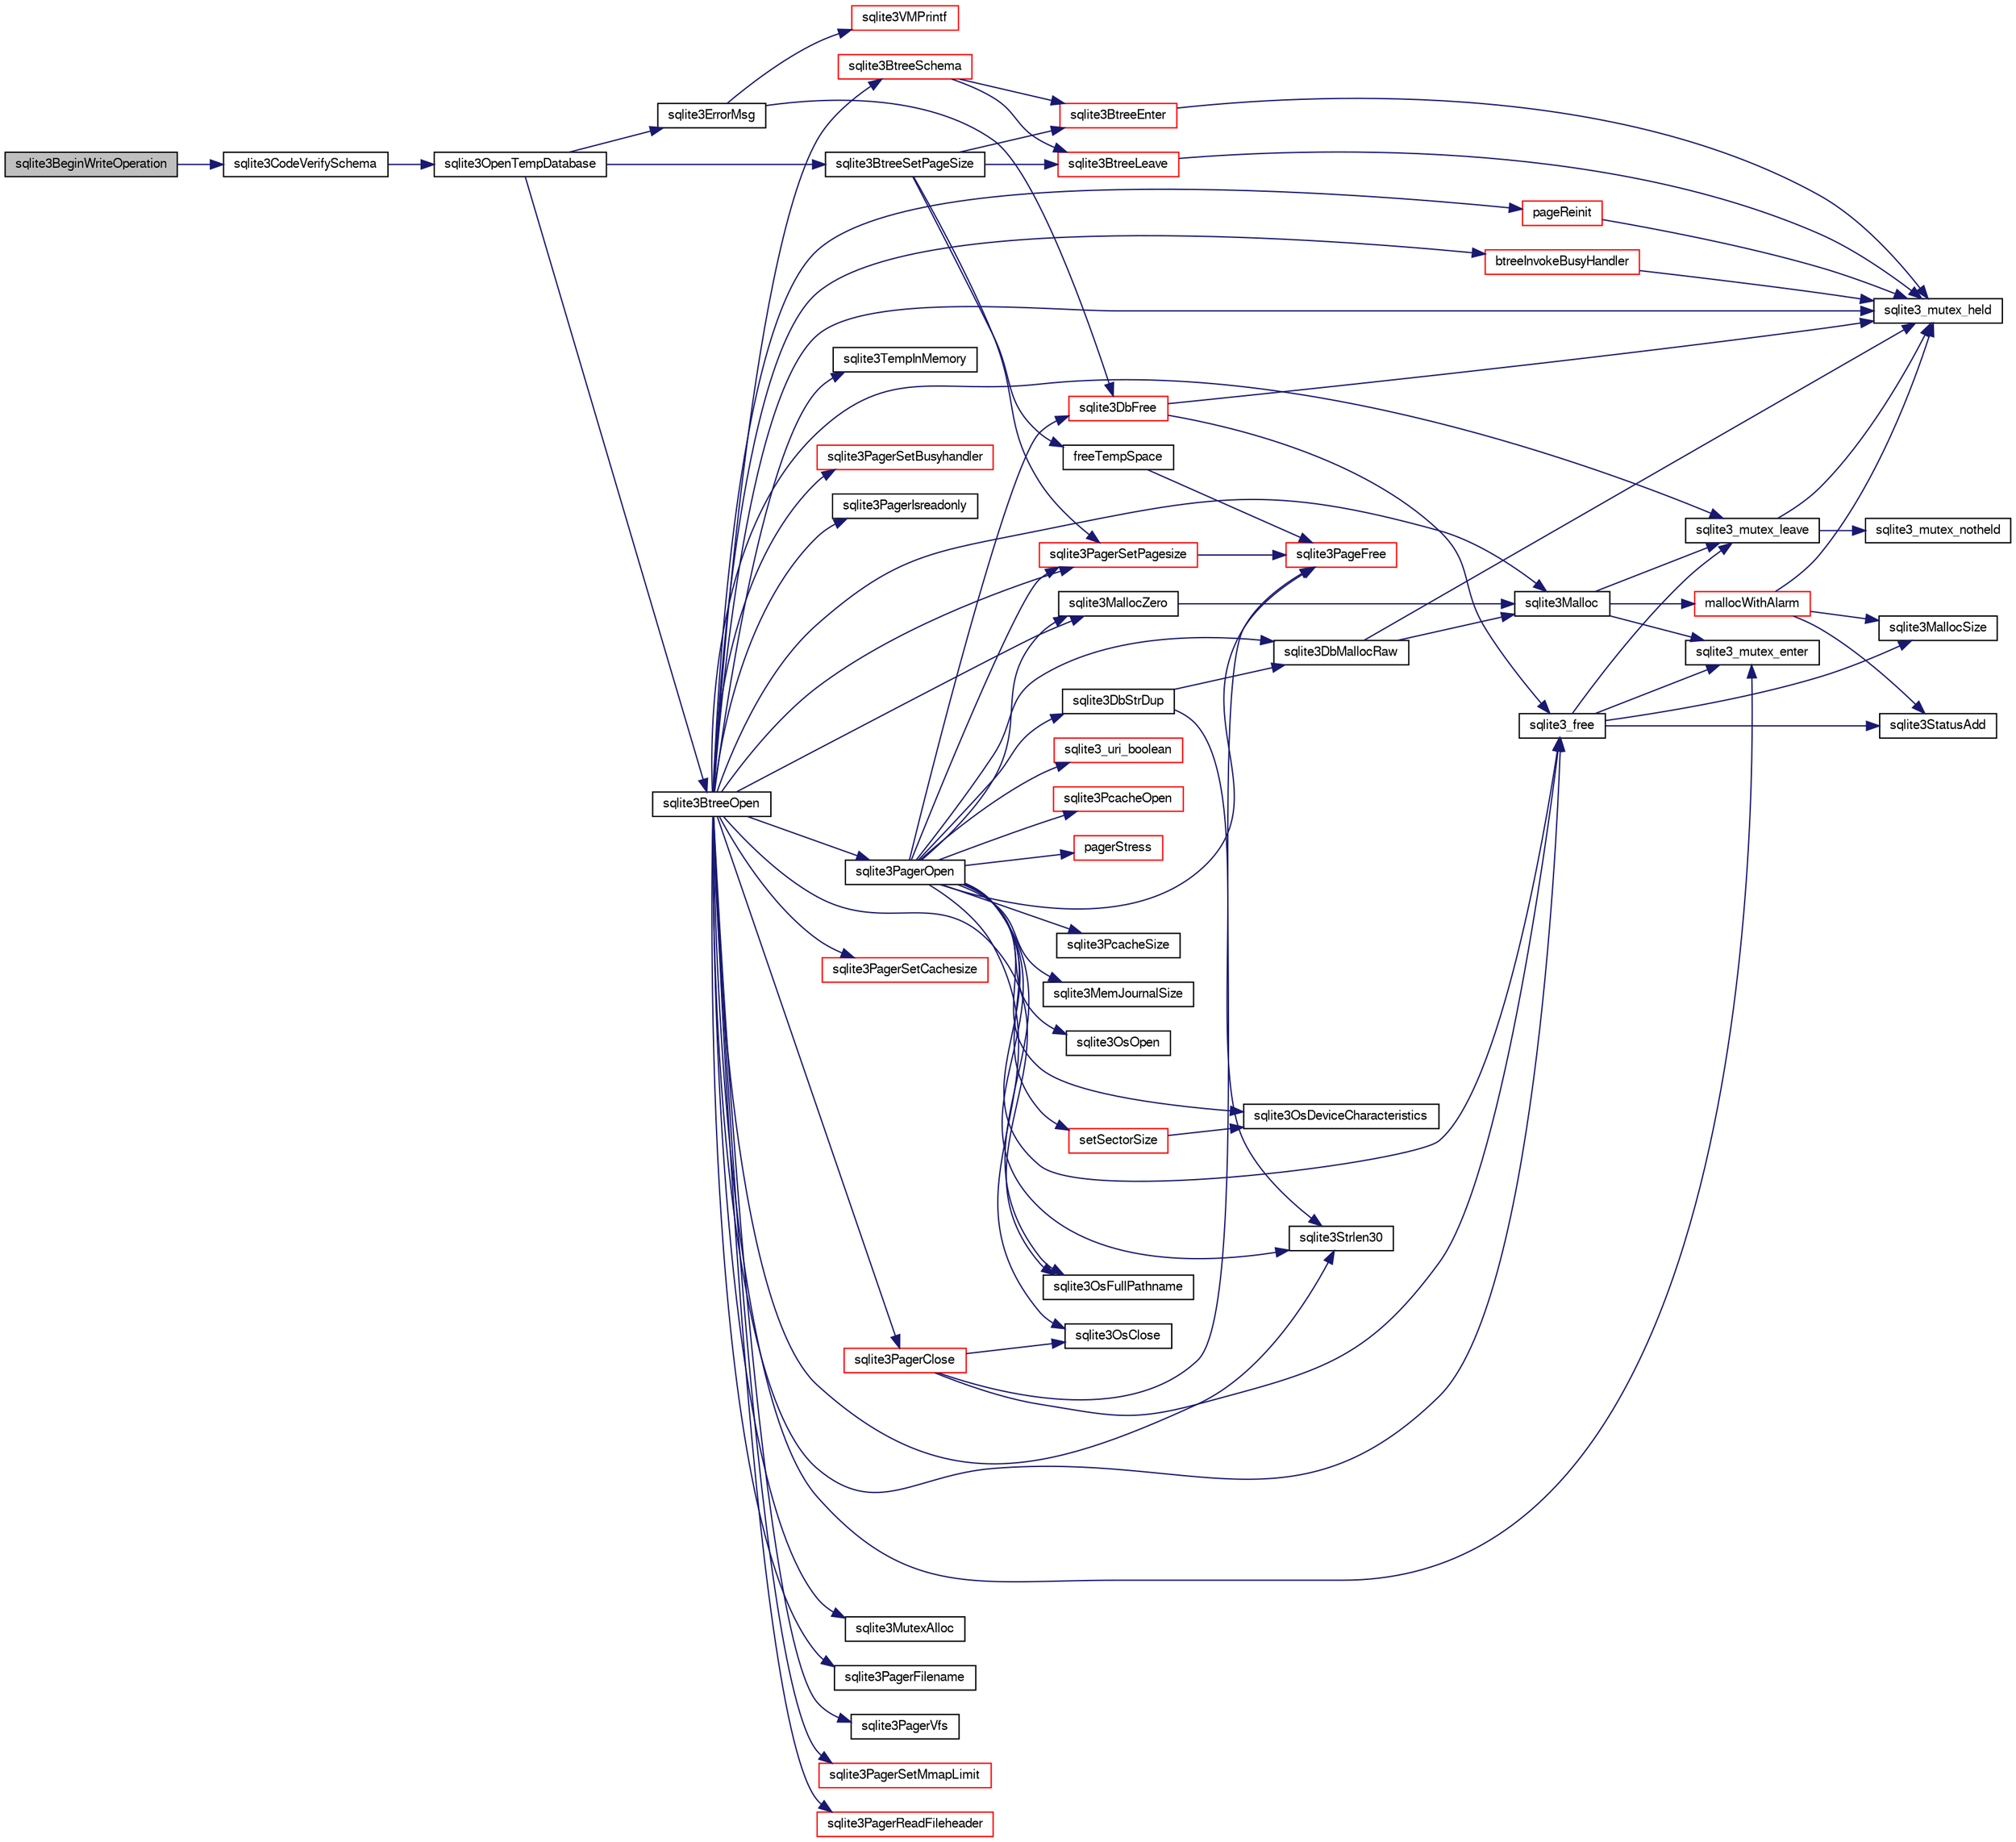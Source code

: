 digraph "sqlite3BeginWriteOperation"
{
  edge [fontname="FreeSans",fontsize="10",labelfontname="FreeSans",labelfontsize="10"];
  node [fontname="FreeSans",fontsize="10",shape=record];
  rankdir="LR";
  Node430475 [label="sqlite3BeginWriteOperation",height=0.2,width=0.4,color="black", fillcolor="grey75", style="filled", fontcolor="black"];
  Node430475 -> Node430476 [color="midnightblue",fontsize="10",style="solid",fontname="FreeSans"];
  Node430476 [label="sqlite3CodeVerifySchema",height=0.2,width=0.4,color="black", fillcolor="white", style="filled",URL="$sqlite3_8c.html#ad9d8708d96f8416ec59ebf41c57000f9"];
  Node430476 -> Node430477 [color="midnightblue",fontsize="10",style="solid",fontname="FreeSans"];
  Node430477 [label="sqlite3OpenTempDatabase",height=0.2,width=0.4,color="black", fillcolor="white", style="filled",URL="$sqlite3_8c.html#aaf3088380b731428b72d3b5777f93755"];
  Node430477 -> Node430478 [color="midnightblue",fontsize="10",style="solid",fontname="FreeSans"];
  Node430478 [label="sqlite3BtreeOpen",height=0.2,width=0.4,color="black", fillcolor="white", style="filled",URL="$sqlite3_8c.html#a13dcb44dc34af6ce9d38de9c5aa975f9"];
  Node430478 -> Node430479 [color="midnightblue",fontsize="10",style="solid",fontname="FreeSans"];
  Node430479 [label="sqlite3TempInMemory",height=0.2,width=0.4,color="black", fillcolor="white", style="filled",URL="$sqlite3_8c.html#a458449cdb4a6ca29650deb8af285a511"];
  Node430478 -> Node430480 [color="midnightblue",fontsize="10",style="solid",fontname="FreeSans"];
  Node430480 [label="sqlite3_mutex_held",height=0.2,width=0.4,color="black", fillcolor="white", style="filled",URL="$sqlite3_8c.html#acf77da68932b6bc163c5e68547ecc3e7"];
  Node430478 -> Node430481 [color="midnightblue",fontsize="10",style="solid",fontname="FreeSans"];
  Node430481 [label="sqlite3MallocZero",height=0.2,width=0.4,color="black", fillcolor="white", style="filled",URL="$sqlite3_8c.html#ab3e07a30b9b5471f9f5e8f9cb7229934"];
  Node430481 -> Node430482 [color="midnightblue",fontsize="10",style="solid",fontname="FreeSans"];
  Node430482 [label="sqlite3Malloc",height=0.2,width=0.4,color="black", fillcolor="white", style="filled",URL="$sqlite3_8c.html#a361a2eaa846b1885f123abe46f5d8b2b"];
  Node430482 -> Node430483 [color="midnightblue",fontsize="10",style="solid",fontname="FreeSans"];
  Node430483 [label="sqlite3_mutex_enter",height=0.2,width=0.4,color="black", fillcolor="white", style="filled",URL="$sqlite3_8c.html#a1c12cde690bd89f104de5cbad12a6bf5"];
  Node430482 -> Node430484 [color="midnightblue",fontsize="10",style="solid",fontname="FreeSans"];
  Node430484 [label="mallocWithAlarm",height=0.2,width=0.4,color="red", fillcolor="white", style="filled",URL="$sqlite3_8c.html#ab070d5cf8e48ec8a6a43cf025d48598b"];
  Node430484 -> Node430480 [color="midnightblue",fontsize="10",style="solid",fontname="FreeSans"];
  Node430484 -> Node430490 [color="midnightblue",fontsize="10",style="solid",fontname="FreeSans"];
  Node430490 [label="sqlite3MallocSize",height=0.2,width=0.4,color="black", fillcolor="white", style="filled",URL="$sqlite3_8c.html#acf5d2a5f35270bafb050bd2def576955"];
  Node430484 -> Node430491 [color="midnightblue",fontsize="10",style="solid",fontname="FreeSans"];
  Node430491 [label="sqlite3StatusAdd",height=0.2,width=0.4,color="black", fillcolor="white", style="filled",URL="$sqlite3_8c.html#afa029f93586aeab4cc85360905dae9cd"];
  Node430482 -> Node430488 [color="midnightblue",fontsize="10",style="solid",fontname="FreeSans"];
  Node430488 [label="sqlite3_mutex_leave",height=0.2,width=0.4,color="black", fillcolor="white", style="filled",URL="$sqlite3_8c.html#a5838d235601dbd3c1fa993555c6bcc93"];
  Node430488 -> Node430480 [color="midnightblue",fontsize="10",style="solid",fontname="FreeSans"];
  Node430488 -> Node430489 [color="midnightblue",fontsize="10",style="solid",fontname="FreeSans"];
  Node430489 [label="sqlite3_mutex_notheld",height=0.2,width=0.4,color="black", fillcolor="white", style="filled",URL="$sqlite3_8c.html#a83967c837c1c000d3b5adcfaa688f5dc"];
  Node430478 -> Node430482 [color="midnightblue",fontsize="10",style="solid",fontname="FreeSans"];
  Node430478 -> Node430492 [color="midnightblue",fontsize="10",style="solid",fontname="FreeSans"];
  Node430492 [label="sqlite3_free",height=0.2,width=0.4,color="black", fillcolor="white", style="filled",URL="$sqlite3_8c.html#a6552349e36a8a691af5487999ab09519"];
  Node430492 -> Node430483 [color="midnightblue",fontsize="10",style="solid",fontname="FreeSans"];
  Node430492 -> Node430491 [color="midnightblue",fontsize="10",style="solid",fontname="FreeSans"];
  Node430492 -> Node430490 [color="midnightblue",fontsize="10",style="solid",fontname="FreeSans"];
  Node430492 -> Node430488 [color="midnightblue",fontsize="10",style="solid",fontname="FreeSans"];
  Node430478 -> Node430493 [color="midnightblue",fontsize="10",style="solid",fontname="FreeSans"];
  Node430493 [label="sqlite3Strlen30",height=0.2,width=0.4,color="black", fillcolor="white", style="filled",URL="$sqlite3_8c.html#a3dcd80ba41f1a308193dee74857b62a7"];
  Node430478 -> Node430494 [color="midnightblue",fontsize="10",style="solid",fontname="FreeSans"];
  Node430494 [label="sqlite3OsFullPathname",height=0.2,width=0.4,color="black", fillcolor="white", style="filled",URL="$sqlite3_8c.html#a0456d8c8b3e7990b6e1c4ea93b9a8c17"];
  Node430478 -> Node430495 [color="midnightblue",fontsize="10",style="solid",fontname="FreeSans"];
  Node430495 [label="sqlite3MutexAlloc",height=0.2,width=0.4,color="black", fillcolor="white", style="filled",URL="$sqlite3_8c.html#a0e3f432ee581f6876b590e7ad7e84e19"];
  Node430478 -> Node430483 [color="midnightblue",fontsize="10",style="solid",fontname="FreeSans"];
  Node430478 -> Node430496 [color="midnightblue",fontsize="10",style="solid",fontname="FreeSans"];
  Node430496 [label="sqlite3PagerFilename",height=0.2,width=0.4,color="black", fillcolor="white", style="filled",URL="$sqlite3_8c.html#af9905ce64f499b4e908ec64e65730584"];
  Node430478 -> Node430497 [color="midnightblue",fontsize="10",style="solid",fontname="FreeSans"];
  Node430497 [label="sqlite3PagerVfs",height=0.2,width=0.4,color="black", fillcolor="white", style="filled",URL="$sqlite3_8c.html#a622fab679471aea91602568271c08222"];
  Node430478 -> Node430488 [color="midnightblue",fontsize="10",style="solid",fontname="FreeSans"];
  Node430478 -> Node430498 [color="midnightblue",fontsize="10",style="solid",fontname="FreeSans"];
  Node430498 [label="sqlite3PagerOpen",height=0.2,width=0.4,color="black", fillcolor="white", style="filled",URL="$sqlite3_8c.html#a5b4a74e8a1754922c482b7af19b30611"];
  Node430498 -> Node430499 [color="midnightblue",fontsize="10",style="solid",fontname="FreeSans"];
  Node430499 [label="sqlite3PcacheSize",height=0.2,width=0.4,color="black", fillcolor="white", style="filled",URL="$sqlite3_8c.html#abd3ccb97700f81bf482c44b66fb00cdb"];
  Node430498 -> Node430500 [color="midnightblue",fontsize="10",style="solid",fontname="FreeSans"];
  Node430500 [label="sqlite3MemJournalSize",height=0.2,width=0.4,color="black", fillcolor="white", style="filled",URL="$sqlite3_8c.html#a467faa8c56423e1d71f1edcdf788ea01"];
  Node430498 -> Node430501 [color="midnightblue",fontsize="10",style="solid",fontname="FreeSans"];
  Node430501 [label="sqlite3DbStrDup",height=0.2,width=0.4,color="black", fillcolor="white", style="filled",URL="$sqlite3_8c.html#a0ec4772ee6de7316ecd1e6cabb1beeef"];
  Node430501 -> Node430493 [color="midnightblue",fontsize="10",style="solid",fontname="FreeSans"];
  Node430501 -> Node430502 [color="midnightblue",fontsize="10",style="solid",fontname="FreeSans"];
  Node430502 [label="sqlite3DbMallocRaw",height=0.2,width=0.4,color="black", fillcolor="white", style="filled",URL="$sqlite3_8c.html#abbe8be0cf7175e11ddc3e2218fad924e"];
  Node430502 -> Node430480 [color="midnightblue",fontsize="10",style="solid",fontname="FreeSans"];
  Node430502 -> Node430482 [color="midnightblue",fontsize="10",style="solid",fontname="FreeSans"];
  Node430498 -> Node430493 [color="midnightblue",fontsize="10",style="solid",fontname="FreeSans"];
  Node430498 -> Node430502 [color="midnightblue",fontsize="10",style="solid",fontname="FreeSans"];
  Node430498 -> Node430494 [color="midnightblue",fontsize="10",style="solid",fontname="FreeSans"];
  Node430498 -> Node430503 [color="midnightblue",fontsize="10",style="solid",fontname="FreeSans"];
  Node430503 [label="sqlite3DbFree",height=0.2,width=0.4,color="red", fillcolor="white", style="filled",URL="$sqlite3_8c.html#ac70ab821a6607b4a1b909582dc37a069"];
  Node430503 -> Node430480 [color="midnightblue",fontsize="10",style="solid",fontname="FreeSans"];
  Node430503 -> Node430492 [color="midnightblue",fontsize="10",style="solid",fontname="FreeSans"];
  Node430498 -> Node430481 [color="midnightblue",fontsize="10",style="solid",fontname="FreeSans"];
  Node430498 -> Node430507 [color="midnightblue",fontsize="10",style="solid",fontname="FreeSans"];
  Node430507 [label="sqlite3OsOpen",height=0.2,width=0.4,color="black", fillcolor="white", style="filled",URL="$sqlite3_8c.html#a12a1f3451e28f9cecd19cf0bb4f8f416"];
  Node430498 -> Node430508 [color="midnightblue",fontsize="10",style="solid",fontname="FreeSans"];
  Node430508 [label="sqlite3OsDeviceCharacteristics",height=0.2,width=0.4,color="black", fillcolor="white", style="filled",URL="$sqlite3_8c.html#a251e030ce1bd2e552bc2dd66b1ac36d0"];
  Node430498 -> Node430509 [color="midnightblue",fontsize="10",style="solid",fontname="FreeSans"];
  Node430509 [label="setSectorSize",height=0.2,width=0.4,color="red", fillcolor="white", style="filled",URL="$sqlite3_8c.html#ae5c96f9f828df3cd795fe591b788ce35"];
  Node430509 -> Node430508 [color="midnightblue",fontsize="10",style="solid",fontname="FreeSans"];
  Node430498 -> Node430512 [color="midnightblue",fontsize="10",style="solid",fontname="FreeSans"];
  Node430512 [label="sqlite3_uri_boolean",height=0.2,width=0.4,color="red", fillcolor="white", style="filled",URL="$sqlite3_8c.html#a1124cc9034bdbc616bb6d54455a4110f"];
  Node430498 -> Node430519 [color="midnightblue",fontsize="10",style="solid",fontname="FreeSans"];
  Node430519 [label="sqlite3PagerSetPagesize",height=0.2,width=0.4,color="red", fillcolor="white", style="filled",URL="$sqlite3_8c.html#ab668348d5dcc0382c247c74b6358f16e"];
  Node430519 -> Node430533 [color="midnightblue",fontsize="10",style="solid",fontname="FreeSans"];
  Node430533 [label="sqlite3PageFree",height=0.2,width=0.4,color="red", fillcolor="white", style="filled",URL="$sqlite3_8c.html#a7c85b1d9d633386e0ecb5d56594fe03f"];
  Node430498 -> Node430537 [color="midnightblue",fontsize="10",style="solid",fontname="FreeSans"];
  Node430537 [label="sqlite3PcacheOpen",height=0.2,width=0.4,color="red", fillcolor="white", style="filled",URL="$sqlite3_8c.html#ac00b78fcdee2f240e2f1ca2a3d063b24"];
  Node430498 -> Node430538 [color="midnightblue",fontsize="10",style="solid",fontname="FreeSans"];
  Node430538 [label="pagerStress",height=0.2,width=0.4,color="red", fillcolor="white", style="filled",URL="$sqlite3_8c.html#abb21a3a371038e9e3e69af0f21a1b386"];
  Node430498 -> Node430910 [color="midnightblue",fontsize="10",style="solid",fontname="FreeSans"];
  Node430910 [label="sqlite3OsClose",height=0.2,width=0.4,color="black", fillcolor="white", style="filled",URL="$sqlite3_8c.html#aa5f0aeb27273a57c0523deaf48997533"];
  Node430498 -> Node430533 [color="midnightblue",fontsize="10",style="solid",fontname="FreeSans"];
  Node430498 -> Node430492 [color="midnightblue",fontsize="10",style="solid",fontname="FreeSans"];
  Node430478 -> Node430939 [color="midnightblue",fontsize="10",style="solid",fontname="FreeSans"];
  Node430939 [label="pageReinit",height=0.2,width=0.4,color="red", fillcolor="white", style="filled",URL="$sqlite3_8c.html#aa27cac56390e92c5ef6d566ee7defb59"];
  Node430939 -> Node430480 [color="midnightblue",fontsize="10",style="solid",fontname="FreeSans"];
  Node430478 -> Node430946 [color="midnightblue",fontsize="10",style="solid",fontname="FreeSans"];
  Node430946 [label="sqlite3PagerSetMmapLimit",height=0.2,width=0.4,color="red", fillcolor="white", style="filled",URL="$sqlite3_8c.html#aa5bd62da47024a18682829ab4527e9a8"];
  Node430478 -> Node430947 [color="midnightblue",fontsize="10",style="solid",fontname="FreeSans"];
  Node430947 [label="sqlite3PagerReadFileheader",height=0.2,width=0.4,color="red", fillcolor="white", style="filled",URL="$sqlite3_8c.html#a7f5d7106f696229a68737d16b4046b3a"];
  Node430478 -> Node430948 [color="midnightblue",fontsize="10",style="solid",fontname="FreeSans"];
  Node430948 [label="sqlite3PagerSetBusyhandler",height=0.2,width=0.4,color="red", fillcolor="white", style="filled",URL="$sqlite3_8c.html#a24076fb4f14e547a630f83f25ff37852"];
  Node430478 -> Node430949 [color="midnightblue",fontsize="10",style="solid",fontname="FreeSans"];
  Node430949 [label="btreeInvokeBusyHandler",height=0.2,width=0.4,color="red", fillcolor="white", style="filled",URL="$sqlite3_8c.html#a15058f7fc35aedcd18a3fc5067c10b9c"];
  Node430949 -> Node430480 [color="midnightblue",fontsize="10",style="solid",fontname="FreeSans"];
  Node430478 -> Node430951 [color="midnightblue",fontsize="10",style="solid",fontname="FreeSans"];
  Node430951 [label="sqlite3PagerIsreadonly",height=0.2,width=0.4,color="black", fillcolor="white", style="filled",URL="$sqlite3_8c.html#a7e85868aa17dab7125bbcba29c76f708"];
  Node430478 -> Node430519 [color="midnightblue",fontsize="10",style="solid",fontname="FreeSans"];
  Node430478 -> Node430952 [color="midnightblue",fontsize="10",style="solid",fontname="FreeSans"];
  Node430952 [label="sqlite3PagerClose",height=0.2,width=0.4,color="red", fillcolor="white", style="filled",URL="$sqlite3_8c.html#af94b1f96b60689fd09422cce2c85f53f"];
  Node430952 -> Node430910 [color="midnightblue",fontsize="10",style="solid",fontname="FreeSans"];
  Node430952 -> Node430533 [color="midnightblue",fontsize="10",style="solid",fontname="FreeSans"];
  Node430952 -> Node430492 [color="midnightblue",fontsize="10",style="solid",fontname="FreeSans"];
  Node430478 -> Node430970 [color="midnightblue",fontsize="10",style="solid",fontname="FreeSans"];
  Node430970 [label="sqlite3BtreeSchema",height=0.2,width=0.4,color="red", fillcolor="white", style="filled",URL="$sqlite3_8c.html#af5345180c083a3a4b3d5ebb11986ea4a"];
  Node430970 -> Node430858 [color="midnightblue",fontsize="10",style="solid",fontname="FreeSans"];
  Node430858 [label="sqlite3BtreeEnter",height=0.2,width=0.4,color="red", fillcolor="white", style="filled",URL="$sqlite3_8c.html#afa05d700ca373993fe6b0525b867feff"];
  Node430858 -> Node430480 [color="midnightblue",fontsize="10",style="solid",fontname="FreeSans"];
  Node430970 -> Node430863 [color="midnightblue",fontsize="10",style="solid",fontname="FreeSans"];
  Node430863 [label="sqlite3BtreeLeave",height=0.2,width=0.4,color="red", fillcolor="white", style="filled",URL="$sqlite3_8c.html#a460e4f89d1aeef4b4d334cfe8165da89"];
  Node430863 -> Node430480 [color="midnightblue",fontsize="10",style="solid",fontname="FreeSans"];
  Node430478 -> Node430971 [color="midnightblue",fontsize="10",style="solid",fontname="FreeSans"];
  Node430971 [label="sqlite3PagerSetCachesize",height=0.2,width=0.4,color="red", fillcolor="white", style="filled",URL="$sqlite3_8c.html#a0c65ddf2e31ecae395a51f4cdb3ce7bb"];
  Node430477 -> Node430973 [color="midnightblue",fontsize="10",style="solid",fontname="FreeSans"];
  Node430973 [label="sqlite3ErrorMsg",height=0.2,width=0.4,color="black", fillcolor="white", style="filled",URL="$sqlite3_8c.html#aee2798e173651adae0f9c85469f3457d"];
  Node430973 -> Node430782 [color="midnightblue",fontsize="10",style="solid",fontname="FreeSans"];
  Node430782 [label="sqlite3VMPrintf",height=0.2,width=0.4,color="red", fillcolor="white", style="filled",URL="$sqlite3_8c.html#a05535d0982ef06fbc2ee8195ebbae689"];
  Node430973 -> Node430503 [color="midnightblue",fontsize="10",style="solid",fontname="FreeSans"];
  Node430477 -> Node430974 [color="midnightblue",fontsize="10",style="solid",fontname="FreeSans"];
  Node430974 [label="sqlite3BtreeSetPageSize",height=0.2,width=0.4,color="black", fillcolor="white", style="filled",URL="$sqlite3_8c.html#ad9c65e8377c831a80e0ac1f108c43f3e"];
  Node430974 -> Node430858 [color="midnightblue",fontsize="10",style="solid",fontname="FreeSans"];
  Node430974 -> Node430863 [color="midnightblue",fontsize="10",style="solid",fontname="FreeSans"];
  Node430974 -> Node430975 [color="midnightblue",fontsize="10",style="solid",fontname="FreeSans"];
  Node430975 [label="freeTempSpace",height=0.2,width=0.4,color="black", fillcolor="white", style="filled",URL="$sqlite3_8c.html#aec277d601edd310860ca5a81c99ed411"];
  Node430975 -> Node430533 [color="midnightblue",fontsize="10",style="solid",fontname="FreeSans"];
  Node430974 -> Node430519 [color="midnightblue",fontsize="10",style="solid",fontname="FreeSans"];
}
